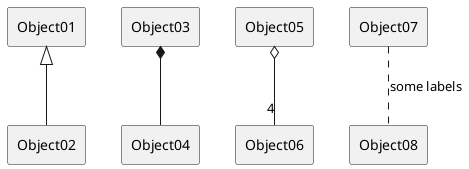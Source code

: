 @startuml
rectangle Object01
rectangle Object02
rectangle Object03
rectangle Object04
rectangle Object05
rectangle Object06
rectangle Object07
rectangle Object08

Object01 <|-- Object02
Object03 *-- Object04
Object05 o-- "4" Object06
Object07 .. Object08 : some labels
@enduml
